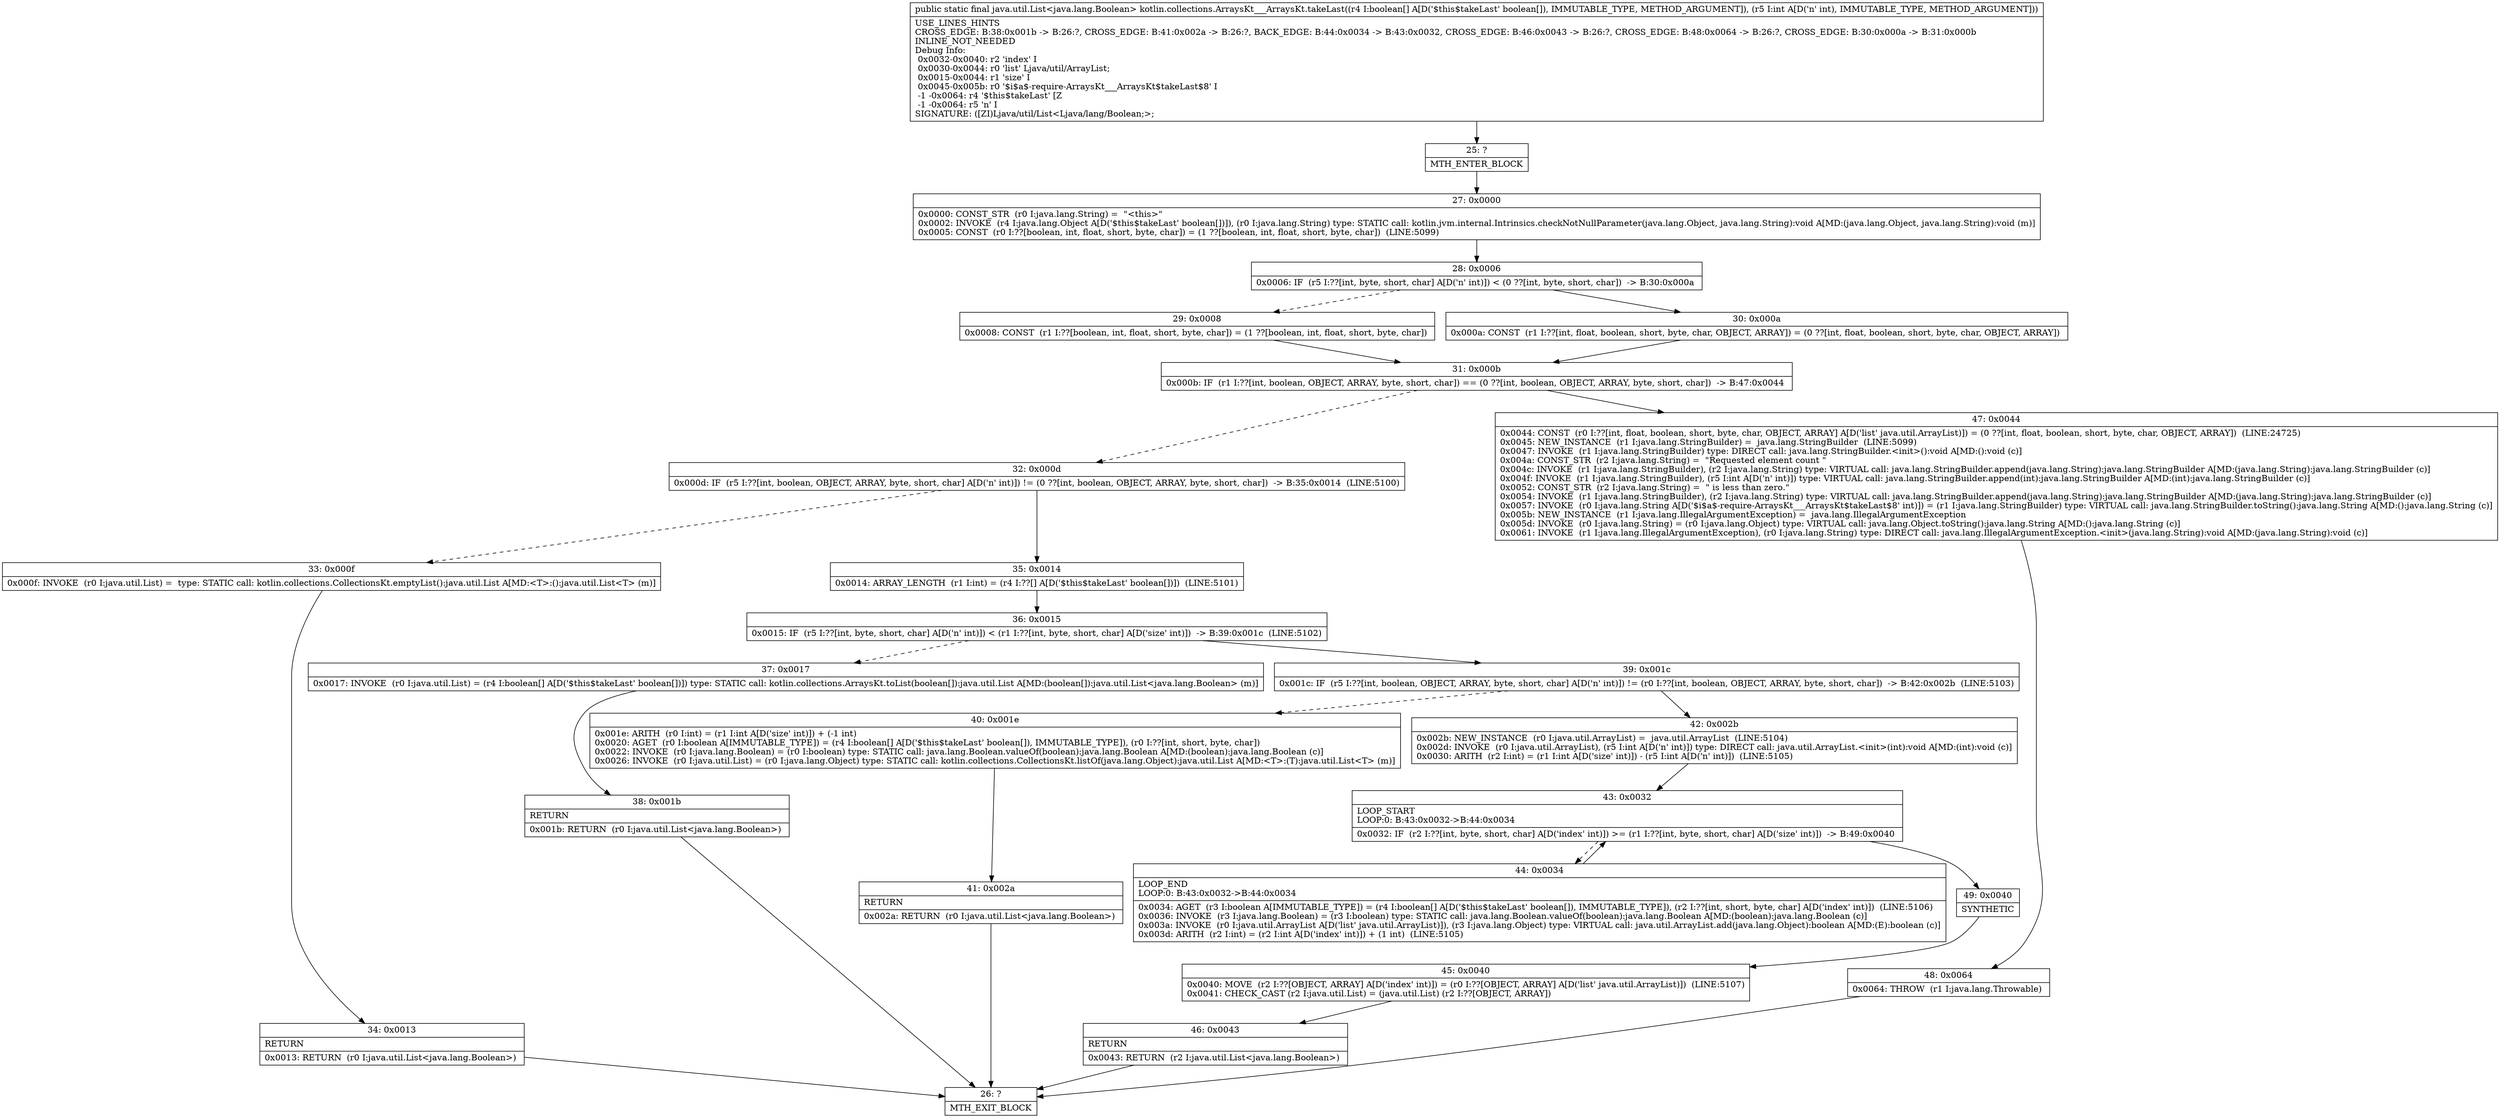 digraph "CFG forkotlin.collections.ArraysKt___ArraysKt.takeLast([ZI)Ljava\/util\/List;" {
Node_25 [shape=record,label="{25\:\ ?|MTH_ENTER_BLOCK\l}"];
Node_27 [shape=record,label="{27\:\ 0x0000|0x0000: CONST_STR  (r0 I:java.lang.String) =  \"\<this\>\" \l0x0002: INVOKE  (r4 I:java.lang.Object A[D('$this$takeLast' boolean[])]), (r0 I:java.lang.String) type: STATIC call: kotlin.jvm.internal.Intrinsics.checkNotNullParameter(java.lang.Object, java.lang.String):void A[MD:(java.lang.Object, java.lang.String):void (m)]\l0x0005: CONST  (r0 I:??[boolean, int, float, short, byte, char]) = (1 ??[boolean, int, float, short, byte, char])  (LINE:5099)\l}"];
Node_28 [shape=record,label="{28\:\ 0x0006|0x0006: IF  (r5 I:??[int, byte, short, char] A[D('n' int)]) \< (0 ??[int, byte, short, char])  \-\> B:30:0x000a \l}"];
Node_29 [shape=record,label="{29\:\ 0x0008|0x0008: CONST  (r1 I:??[boolean, int, float, short, byte, char]) = (1 ??[boolean, int, float, short, byte, char]) \l}"];
Node_31 [shape=record,label="{31\:\ 0x000b|0x000b: IF  (r1 I:??[int, boolean, OBJECT, ARRAY, byte, short, char]) == (0 ??[int, boolean, OBJECT, ARRAY, byte, short, char])  \-\> B:47:0x0044 \l}"];
Node_32 [shape=record,label="{32\:\ 0x000d|0x000d: IF  (r5 I:??[int, boolean, OBJECT, ARRAY, byte, short, char] A[D('n' int)]) != (0 ??[int, boolean, OBJECT, ARRAY, byte, short, char])  \-\> B:35:0x0014  (LINE:5100)\l}"];
Node_33 [shape=record,label="{33\:\ 0x000f|0x000f: INVOKE  (r0 I:java.util.List) =  type: STATIC call: kotlin.collections.CollectionsKt.emptyList():java.util.List A[MD:\<T\>:():java.util.List\<T\> (m)]\l}"];
Node_34 [shape=record,label="{34\:\ 0x0013|RETURN\l|0x0013: RETURN  (r0 I:java.util.List\<java.lang.Boolean\>) \l}"];
Node_26 [shape=record,label="{26\:\ ?|MTH_EXIT_BLOCK\l}"];
Node_35 [shape=record,label="{35\:\ 0x0014|0x0014: ARRAY_LENGTH  (r1 I:int) = (r4 I:??[] A[D('$this$takeLast' boolean[])])  (LINE:5101)\l}"];
Node_36 [shape=record,label="{36\:\ 0x0015|0x0015: IF  (r5 I:??[int, byte, short, char] A[D('n' int)]) \< (r1 I:??[int, byte, short, char] A[D('size' int)])  \-\> B:39:0x001c  (LINE:5102)\l}"];
Node_37 [shape=record,label="{37\:\ 0x0017|0x0017: INVOKE  (r0 I:java.util.List) = (r4 I:boolean[] A[D('$this$takeLast' boolean[])]) type: STATIC call: kotlin.collections.ArraysKt.toList(boolean[]):java.util.List A[MD:(boolean[]):java.util.List\<java.lang.Boolean\> (m)]\l}"];
Node_38 [shape=record,label="{38\:\ 0x001b|RETURN\l|0x001b: RETURN  (r0 I:java.util.List\<java.lang.Boolean\>) \l}"];
Node_39 [shape=record,label="{39\:\ 0x001c|0x001c: IF  (r5 I:??[int, boolean, OBJECT, ARRAY, byte, short, char] A[D('n' int)]) != (r0 I:??[int, boolean, OBJECT, ARRAY, byte, short, char])  \-\> B:42:0x002b  (LINE:5103)\l}"];
Node_40 [shape=record,label="{40\:\ 0x001e|0x001e: ARITH  (r0 I:int) = (r1 I:int A[D('size' int)]) + (\-1 int) \l0x0020: AGET  (r0 I:boolean A[IMMUTABLE_TYPE]) = (r4 I:boolean[] A[D('$this$takeLast' boolean[]), IMMUTABLE_TYPE]), (r0 I:??[int, short, byte, char]) \l0x0022: INVOKE  (r0 I:java.lang.Boolean) = (r0 I:boolean) type: STATIC call: java.lang.Boolean.valueOf(boolean):java.lang.Boolean A[MD:(boolean):java.lang.Boolean (c)]\l0x0026: INVOKE  (r0 I:java.util.List) = (r0 I:java.lang.Object) type: STATIC call: kotlin.collections.CollectionsKt.listOf(java.lang.Object):java.util.List A[MD:\<T\>:(T):java.util.List\<T\> (m)]\l}"];
Node_41 [shape=record,label="{41\:\ 0x002a|RETURN\l|0x002a: RETURN  (r0 I:java.util.List\<java.lang.Boolean\>) \l}"];
Node_42 [shape=record,label="{42\:\ 0x002b|0x002b: NEW_INSTANCE  (r0 I:java.util.ArrayList) =  java.util.ArrayList  (LINE:5104)\l0x002d: INVOKE  (r0 I:java.util.ArrayList), (r5 I:int A[D('n' int)]) type: DIRECT call: java.util.ArrayList.\<init\>(int):void A[MD:(int):void (c)]\l0x0030: ARITH  (r2 I:int) = (r1 I:int A[D('size' int)]) \- (r5 I:int A[D('n' int)])  (LINE:5105)\l}"];
Node_43 [shape=record,label="{43\:\ 0x0032|LOOP_START\lLOOP:0: B:43:0x0032\-\>B:44:0x0034\l|0x0032: IF  (r2 I:??[int, byte, short, char] A[D('index' int)]) \>= (r1 I:??[int, byte, short, char] A[D('size' int)])  \-\> B:49:0x0040 \l}"];
Node_44 [shape=record,label="{44\:\ 0x0034|LOOP_END\lLOOP:0: B:43:0x0032\-\>B:44:0x0034\l|0x0034: AGET  (r3 I:boolean A[IMMUTABLE_TYPE]) = (r4 I:boolean[] A[D('$this$takeLast' boolean[]), IMMUTABLE_TYPE]), (r2 I:??[int, short, byte, char] A[D('index' int)])  (LINE:5106)\l0x0036: INVOKE  (r3 I:java.lang.Boolean) = (r3 I:boolean) type: STATIC call: java.lang.Boolean.valueOf(boolean):java.lang.Boolean A[MD:(boolean):java.lang.Boolean (c)]\l0x003a: INVOKE  (r0 I:java.util.ArrayList A[D('list' java.util.ArrayList)]), (r3 I:java.lang.Object) type: VIRTUAL call: java.util.ArrayList.add(java.lang.Object):boolean A[MD:(E):boolean (c)]\l0x003d: ARITH  (r2 I:int) = (r2 I:int A[D('index' int)]) + (1 int)  (LINE:5105)\l}"];
Node_49 [shape=record,label="{49\:\ 0x0040|SYNTHETIC\l}"];
Node_45 [shape=record,label="{45\:\ 0x0040|0x0040: MOVE  (r2 I:??[OBJECT, ARRAY] A[D('index' int)]) = (r0 I:??[OBJECT, ARRAY] A[D('list' java.util.ArrayList)])  (LINE:5107)\l0x0041: CHECK_CAST (r2 I:java.util.List) = (java.util.List) (r2 I:??[OBJECT, ARRAY]) \l}"];
Node_46 [shape=record,label="{46\:\ 0x0043|RETURN\l|0x0043: RETURN  (r2 I:java.util.List\<java.lang.Boolean\>) \l}"];
Node_47 [shape=record,label="{47\:\ 0x0044|0x0044: CONST  (r0 I:??[int, float, boolean, short, byte, char, OBJECT, ARRAY] A[D('list' java.util.ArrayList)]) = (0 ??[int, float, boolean, short, byte, char, OBJECT, ARRAY])  (LINE:24725)\l0x0045: NEW_INSTANCE  (r1 I:java.lang.StringBuilder) =  java.lang.StringBuilder  (LINE:5099)\l0x0047: INVOKE  (r1 I:java.lang.StringBuilder) type: DIRECT call: java.lang.StringBuilder.\<init\>():void A[MD:():void (c)]\l0x004a: CONST_STR  (r2 I:java.lang.String) =  \"Requested element count \" \l0x004c: INVOKE  (r1 I:java.lang.StringBuilder), (r2 I:java.lang.String) type: VIRTUAL call: java.lang.StringBuilder.append(java.lang.String):java.lang.StringBuilder A[MD:(java.lang.String):java.lang.StringBuilder (c)]\l0x004f: INVOKE  (r1 I:java.lang.StringBuilder), (r5 I:int A[D('n' int)]) type: VIRTUAL call: java.lang.StringBuilder.append(int):java.lang.StringBuilder A[MD:(int):java.lang.StringBuilder (c)]\l0x0052: CONST_STR  (r2 I:java.lang.String) =  \" is less than zero.\" \l0x0054: INVOKE  (r1 I:java.lang.StringBuilder), (r2 I:java.lang.String) type: VIRTUAL call: java.lang.StringBuilder.append(java.lang.String):java.lang.StringBuilder A[MD:(java.lang.String):java.lang.StringBuilder (c)]\l0x0057: INVOKE  (r0 I:java.lang.String A[D('$i$a$\-require\-ArraysKt___ArraysKt$takeLast$8' int)]) = (r1 I:java.lang.StringBuilder) type: VIRTUAL call: java.lang.StringBuilder.toString():java.lang.String A[MD:():java.lang.String (c)]\l0x005b: NEW_INSTANCE  (r1 I:java.lang.IllegalArgumentException) =  java.lang.IllegalArgumentException \l0x005d: INVOKE  (r0 I:java.lang.String) = (r0 I:java.lang.Object) type: VIRTUAL call: java.lang.Object.toString():java.lang.String A[MD:():java.lang.String (c)]\l0x0061: INVOKE  (r1 I:java.lang.IllegalArgumentException), (r0 I:java.lang.String) type: DIRECT call: java.lang.IllegalArgumentException.\<init\>(java.lang.String):void A[MD:(java.lang.String):void (c)]\l}"];
Node_48 [shape=record,label="{48\:\ 0x0064|0x0064: THROW  (r1 I:java.lang.Throwable) \l}"];
Node_30 [shape=record,label="{30\:\ 0x000a|0x000a: CONST  (r1 I:??[int, float, boolean, short, byte, char, OBJECT, ARRAY]) = (0 ??[int, float, boolean, short, byte, char, OBJECT, ARRAY]) \l}"];
MethodNode[shape=record,label="{public static final java.util.List\<java.lang.Boolean\> kotlin.collections.ArraysKt___ArraysKt.takeLast((r4 I:boolean[] A[D('$this$takeLast' boolean[]), IMMUTABLE_TYPE, METHOD_ARGUMENT]), (r5 I:int A[D('n' int), IMMUTABLE_TYPE, METHOD_ARGUMENT]))  | USE_LINES_HINTS\lCROSS_EDGE: B:38:0x001b \-\> B:26:?, CROSS_EDGE: B:41:0x002a \-\> B:26:?, BACK_EDGE: B:44:0x0034 \-\> B:43:0x0032, CROSS_EDGE: B:46:0x0043 \-\> B:26:?, CROSS_EDGE: B:48:0x0064 \-\> B:26:?, CROSS_EDGE: B:30:0x000a \-\> B:31:0x000b\lINLINE_NOT_NEEDED\lDebug Info:\l  0x0032\-0x0040: r2 'index' I\l  0x0030\-0x0044: r0 'list' Ljava\/util\/ArrayList;\l  0x0015\-0x0044: r1 'size' I\l  0x0045\-0x005b: r0 '$i$a$\-require\-ArraysKt___ArraysKt$takeLast$8' I\l  \-1 \-0x0064: r4 '$this$takeLast' [Z\l  \-1 \-0x0064: r5 'n' I\lSIGNATURE: ([ZI)Ljava\/util\/List\<Ljava\/lang\/Boolean;\>;\l}"];
MethodNode -> Node_25;Node_25 -> Node_27;
Node_27 -> Node_28;
Node_28 -> Node_29[style=dashed];
Node_28 -> Node_30;
Node_29 -> Node_31;
Node_31 -> Node_32[style=dashed];
Node_31 -> Node_47;
Node_32 -> Node_33[style=dashed];
Node_32 -> Node_35;
Node_33 -> Node_34;
Node_34 -> Node_26;
Node_35 -> Node_36;
Node_36 -> Node_37[style=dashed];
Node_36 -> Node_39;
Node_37 -> Node_38;
Node_38 -> Node_26;
Node_39 -> Node_40[style=dashed];
Node_39 -> Node_42;
Node_40 -> Node_41;
Node_41 -> Node_26;
Node_42 -> Node_43;
Node_43 -> Node_44[style=dashed];
Node_43 -> Node_49;
Node_44 -> Node_43;
Node_49 -> Node_45;
Node_45 -> Node_46;
Node_46 -> Node_26;
Node_47 -> Node_48;
Node_48 -> Node_26;
Node_30 -> Node_31;
}


